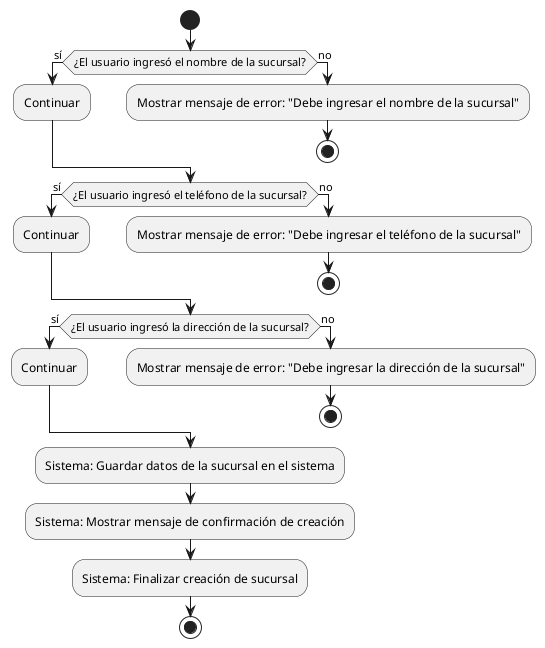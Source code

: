 @startuml crear sucursal

start

if (¿El usuario ingresó el nombre de la sucursal?) then (sí)
  :Continuar;
else (no)
  :Mostrar mensaje de error: "Debe ingresar el nombre de la sucursal";
  stop
endif

if (¿El usuario ingresó el teléfono de la sucursal?) then (sí)
  :Continuar;
else (no)
  :Mostrar mensaje de error: "Debe ingresar el teléfono de la sucursal";
  stop
endif

if (¿El usuario ingresó la dirección de la sucursal?) then (sí)
  :Continuar;
else (no)
  :Mostrar mensaje de error: "Debe ingresar la dirección de la sucursal";
  stop
endif

:Sistema: Guardar datos de la sucursal en el sistema;
:Sistema: Mostrar mensaje de confirmación de creación;
:Sistema: Finalizar creación de sucursal;
stop

@enduml
